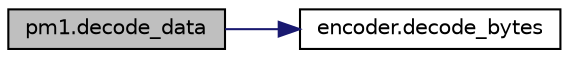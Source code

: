 digraph "pm1.decode_data"
{
 // INTERACTIVE_SVG=YES
 // LATEX_PDF_SIZE
  edge [fontname="Helvetica",fontsize="10",labelfontname="Helvetica",labelfontsize="10"];
  node [fontname="Helvetica",fontsize="10",shape=record];
  rankdir="LR";
  Node1 [label="pm1.decode_data",height=0.2,width=0.4,color="black", fillcolor="grey75", style="filled", fontcolor="black",tooltip=" "];
  Node1 -> Node2 [color="midnightblue",fontsize="10",style="solid",fontname="Helvetica"];
  Node2 [label="encoder.decode_bytes",height=0.2,width=0.4,color="black", fillcolor="white", style="filled",URL="$namespaceencoder.html#a158a02603b7096ad91bbda85380ff5d9",tooltip=" "];
}
